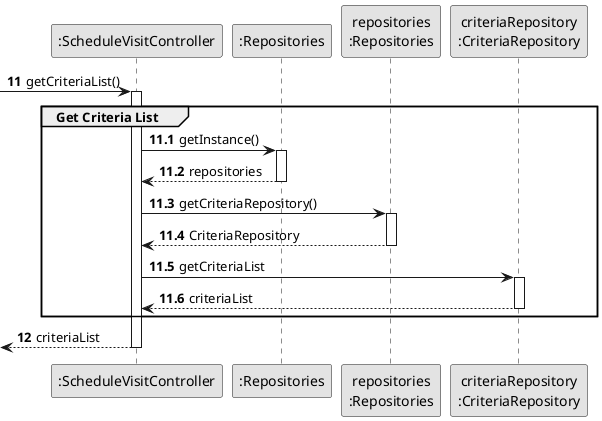 @startuml

skinparam monochrome true
skinparam packageStyle rectangle
skinparam shadowing false

participant ":ScheduleVisitController" as CTRL
participant ":Repositories" as RepositorySingleton
participant "repositories\n:Repositories" as PLAT
participant "criteriaRepository\n:CriteriaRepository" as CriteriaRepository

autonumber 11

-> CTRL : getCriteriaList()

activate CTRL
autonumber 11.1

    group Get Criteria List

CTRL -> RepositorySingleton : getInstance()

        activate RepositorySingleton

            RepositorySingleton --> CTRL : repositories
        deactivate RepositorySingleton

        CTRL -> PLAT : getCriteriaRepository()

        activate PLAT

            PLAT --> CTRL : CriteriaRepository

        deactivate PLAT

        CTRL -> CriteriaRepository : getCriteriaList

        activate CriteriaRepository

        CriteriaRepository --> CTRL : criteriaList

        deactivate CriteriaRepository
     end
     autonumber 12

        <-- CTRL : criteriaList

        deactivate CTRL
@enduml